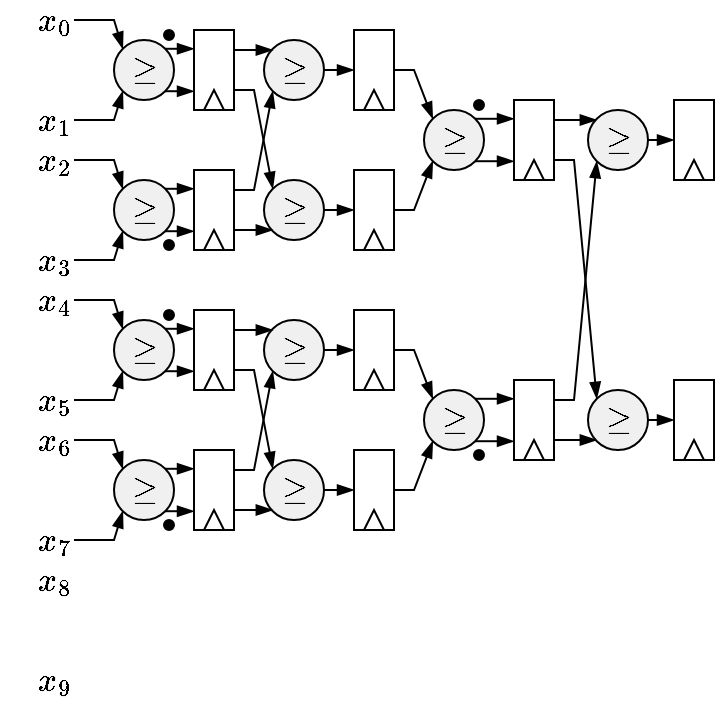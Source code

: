 <mxfile version="26.1.0">
  <diagram name="Page-1" id="U0Z8KqSSLCTxt4Mqr973">
    <mxGraphModel dx="3879" dy="-674" grid="1" gridSize="10" guides="1" tooltips="1" connect="1" arrows="1" fold="1" page="1" pageScale="1" pageWidth="595" pageHeight="842" math="1" shadow="0">
      <root>
        <mxCell id="0" />
        <mxCell id="1" parent="0" />
        <mxCell id="KGnAosmsHzvMM4rvzXJw-76" style="edgeStyle=orthogonalEdgeStyle;rounded=0;orthogonalLoop=1;jettySize=auto;html=1;exitX=1;exitY=1;exitDx=0;exitDy=0;entryX=0;entryY=0.75;entryDx=0;entryDy=0;endArrow=blockThin;endFill=1;" edge="1" parent="1" source="KGnAosmsHzvMM4rvzXJw-1" target="KGnAosmsHzvMM4rvzXJw-39">
          <mxGeometry relative="1" as="geometry" />
        </mxCell>
        <mxCell id="KGnAosmsHzvMM4rvzXJw-77" style="edgeStyle=orthogonalEdgeStyle;rounded=0;orthogonalLoop=1;jettySize=auto;html=1;exitX=1;exitY=0;exitDx=0;exitDy=0;entryX=0;entryY=0.25;entryDx=0;entryDy=0;endArrow=blockThin;endFill=1;" edge="1" parent="1" source="KGnAosmsHzvMM4rvzXJw-1" target="KGnAosmsHzvMM4rvzXJw-39">
          <mxGeometry relative="1" as="geometry" />
        </mxCell>
        <mxCell id="KGnAosmsHzvMM4rvzXJw-1" value="" style="ellipse;whiteSpace=wrap;html=1;aspect=fixed;fillColor=#F0F0F0;" vertex="1" parent="1">
          <mxGeometry x="-3520" y="900" width="30" height="30" as="geometry" />
        </mxCell>
        <mxCell id="KGnAosmsHzvMM4rvzXJw-4" value="&lt;font style=&quot;font-size: 14px;&quot;&gt;$$x_0$$&lt;/font&gt;" style="text;html=1;align=center;verticalAlign=middle;whiteSpace=wrap;rounded=0;" vertex="1" parent="1">
          <mxGeometry x="-3560" y="880" width="20" height="20" as="geometry" />
        </mxCell>
        <mxCell id="KGnAosmsHzvMM4rvzXJw-9" value="&lt;font style=&quot;font-size: 14px;&quot;&gt;$$x_1$$&lt;/font&gt;" style="text;html=1;align=center;verticalAlign=middle;whiteSpace=wrap;rounded=0;" vertex="1" parent="1">
          <mxGeometry x="-3560" y="930" width="20" height="20" as="geometry" />
        </mxCell>
        <mxCell id="KGnAosmsHzvMM4rvzXJw-11" value="" style="endArrow=blockThin;html=1;rounded=0;exitX=1;exitY=0.5;exitDx=0;exitDy=0;entryX=0;entryY=0;entryDx=0;entryDy=0;endFill=1;" edge="1" parent="1" source="KGnAosmsHzvMM4rvzXJw-4" target="KGnAosmsHzvMM4rvzXJw-1">
          <mxGeometry width="50" height="50" relative="1" as="geometry">
            <mxPoint x="-3490" y="910" as="sourcePoint" />
            <mxPoint x="-3440" y="860" as="targetPoint" />
            <Array as="points">
              <mxPoint x="-3520" y="890" />
            </Array>
          </mxGeometry>
        </mxCell>
        <mxCell id="KGnAosmsHzvMM4rvzXJw-12" value="" style="endArrow=blockThin;html=1;rounded=0;entryX=0;entryY=1;entryDx=0;entryDy=0;exitX=1;exitY=0.5;exitDx=0;exitDy=0;endFill=1;" edge="1" parent="1" source="KGnAosmsHzvMM4rvzXJw-9" target="KGnAosmsHzvMM4rvzXJw-1">
          <mxGeometry width="50" height="50" relative="1" as="geometry">
            <mxPoint x="-3550" y="1000" as="sourcePoint" />
            <mxPoint x="-3500" y="950" as="targetPoint" />
            <Array as="points">
              <mxPoint x="-3520" y="940" />
            </Array>
          </mxGeometry>
        </mxCell>
        <mxCell id="KGnAosmsHzvMM4rvzXJw-13" value="&lt;font style=&quot;font-size: 14px;&quot;&gt;$$\geq$$&lt;/font&gt;" style="text;html=1;align=center;verticalAlign=middle;whiteSpace=wrap;rounded=0;" vertex="1" parent="1">
          <mxGeometry x="-3512.5" y="907.5" width="15" height="15" as="geometry" />
        </mxCell>
        <mxCell id="KGnAosmsHzvMM4rvzXJw-33" value="&lt;font style=&quot;font-size: 14px;&quot;&gt;$$x_8$$&lt;/font&gt;" style="text;html=1;align=center;verticalAlign=middle;whiteSpace=wrap;rounded=0;" vertex="1" parent="1">
          <mxGeometry x="-3560" y="1160" width="20" height="20" as="geometry" />
        </mxCell>
        <mxCell id="KGnAosmsHzvMM4rvzXJw-34" value="&lt;font style=&quot;font-size: 14px;&quot;&gt;$$x_9$$&lt;/font&gt;" style="text;html=1;align=center;verticalAlign=middle;whiteSpace=wrap;rounded=0;" vertex="1" parent="1">
          <mxGeometry x="-3560" y="1210" width="20" height="20" as="geometry" />
        </mxCell>
        <mxCell id="KGnAosmsHzvMM4rvzXJw-41" value="" style="group" vertex="1" connectable="0" parent="1">
          <mxGeometry x="-3480" y="895" width="20" height="40" as="geometry" />
        </mxCell>
        <mxCell id="KGnAosmsHzvMM4rvzXJw-39" value="" style="rounded=0;whiteSpace=wrap;html=1;" vertex="1" parent="KGnAosmsHzvMM4rvzXJw-41">
          <mxGeometry width="20" height="40" as="geometry" />
        </mxCell>
        <mxCell id="KGnAosmsHzvMM4rvzXJw-66" value="" style="triangle;whiteSpace=wrap;html=1;rotation=-90;" vertex="1" parent="KGnAosmsHzvMM4rvzXJw-41">
          <mxGeometry x="5" y="30" width="10" height="10" as="geometry" />
        </mxCell>
        <mxCell id="KGnAosmsHzvMM4rvzXJw-113" style="edgeStyle=orthogonalEdgeStyle;rounded=0;orthogonalLoop=1;jettySize=auto;html=1;exitX=1;exitY=0.5;exitDx=0;exitDy=0;entryX=0;entryY=0.5;entryDx=0;entryDy=0;endArrow=blockThin;endFill=1;curved=0;" edge="1" parent="1" source="KGnAosmsHzvMM4rvzXJw-79" target="KGnAosmsHzvMM4rvzXJw-107">
          <mxGeometry relative="1" as="geometry" />
        </mxCell>
        <mxCell id="KGnAosmsHzvMM4rvzXJw-79" value="" style="ellipse;whiteSpace=wrap;html=1;aspect=fixed;fillColor=#F0F0F0;" vertex="1" parent="1">
          <mxGeometry x="-3445" y="900" width="30" height="30" as="geometry" />
        </mxCell>
        <mxCell id="KGnAosmsHzvMM4rvzXJw-80" value="&lt;font style=&quot;font-size: 14px;&quot;&gt;$$\geq$$&lt;/font&gt;" style="text;html=1;align=center;verticalAlign=middle;whiteSpace=wrap;rounded=0;" vertex="1" parent="1">
          <mxGeometry x="-3437.5" y="907.5" width="15" height="15" as="geometry" />
        </mxCell>
        <mxCell id="KGnAosmsHzvMM4rvzXJw-78" style="edgeStyle=orthogonalEdgeStyle;rounded=0;orthogonalLoop=1;jettySize=auto;html=1;exitX=1;exitY=0.25;exitDx=0;exitDy=0;entryX=0;entryY=0;entryDx=0;entryDy=0;endArrow=blockThin;endFill=1;" edge="1" parent="1" source="KGnAosmsHzvMM4rvzXJw-39" target="KGnAosmsHzvMM4rvzXJw-79">
          <mxGeometry relative="1" as="geometry">
            <mxPoint x="-3450" y="905" as="targetPoint" />
          </mxGeometry>
        </mxCell>
        <mxCell id="KGnAosmsHzvMM4rvzXJw-82" style="edgeStyle=orthogonalEdgeStyle;rounded=0;orthogonalLoop=1;jettySize=auto;html=1;exitX=1;exitY=1;exitDx=0;exitDy=0;entryX=0;entryY=0.75;entryDx=0;entryDy=0;endArrow=blockThin;endFill=1;" edge="1" parent="1" source="KGnAosmsHzvMM4rvzXJw-84" target="KGnAosmsHzvMM4rvzXJw-91">
          <mxGeometry relative="1" as="geometry" />
        </mxCell>
        <mxCell id="KGnAosmsHzvMM4rvzXJw-83" style="edgeStyle=orthogonalEdgeStyle;rounded=0;orthogonalLoop=1;jettySize=auto;html=1;exitX=1;exitY=0;exitDx=0;exitDy=0;entryX=0;entryY=0.25;entryDx=0;entryDy=0;endArrow=blockThin;endFill=1;" edge="1" parent="1" source="KGnAosmsHzvMM4rvzXJw-84" target="KGnAosmsHzvMM4rvzXJw-91">
          <mxGeometry relative="1" as="geometry" />
        </mxCell>
        <mxCell id="KGnAosmsHzvMM4rvzXJw-84" value="" style="ellipse;whiteSpace=wrap;html=1;aspect=fixed;fillColor=#F0F0F0;" vertex="1" parent="1">
          <mxGeometry x="-3520" y="970" width="30" height="30" as="geometry" />
        </mxCell>
        <mxCell id="KGnAosmsHzvMM4rvzXJw-85" value="&lt;font style=&quot;font-size: 14px;&quot;&gt;$$x_2$$&lt;/font&gt;" style="text;html=1;align=center;verticalAlign=middle;whiteSpace=wrap;rounded=0;" vertex="1" parent="1">
          <mxGeometry x="-3560" y="950" width="20" height="20" as="geometry" />
        </mxCell>
        <mxCell id="KGnAosmsHzvMM4rvzXJw-86" value="&lt;font style=&quot;font-size: 14px;&quot;&gt;$$x_3$$&lt;/font&gt;" style="text;html=1;align=center;verticalAlign=middle;whiteSpace=wrap;rounded=0;" vertex="1" parent="1">
          <mxGeometry x="-3560" y="1000" width="20" height="20" as="geometry" />
        </mxCell>
        <mxCell id="KGnAosmsHzvMM4rvzXJw-87" value="" style="endArrow=blockThin;html=1;rounded=0;exitX=1;exitY=0.5;exitDx=0;exitDy=0;entryX=0;entryY=0;entryDx=0;entryDy=0;endFill=1;" edge="1" parent="1" source="KGnAosmsHzvMM4rvzXJw-85" target="KGnAosmsHzvMM4rvzXJw-84">
          <mxGeometry width="50" height="50" relative="1" as="geometry">
            <mxPoint x="-3490" y="980" as="sourcePoint" />
            <mxPoint x="-3440" y="930" as="targetPoint" />
            <Array as="points">
              <mxPoint x="-3520" y="960" />
            </Array>
          </mxGeometry>
        </mxCell>
        <mxCell id="KGnAosmsHzvMM4rvzXJw-88" value="" style="endArrow=blockThin;html=1;rounded=0;entryX=0;entryY=1;entryDx=0;entryDy=0;exitX=1;exitY=0.5;exitDx=0;exitDy=0;endFill=1;" edge="1" parent="1" source="KGnAosmsHzvMM4rvzXJw-86" target="KGnAosmsHzvMM4rvzXJw-84">
          <mxGeometry width="50" height="50" relative="1" as="geometry">
            <mxPoint x="-3550" y="1070" as="sourcePoint" />
            <mxPoint x="-3500" y="1020" as="targetPoint" />
            <Array as="points">
              <mxPoint x="-3520" y="1010" />
            </Array>
          </mxGeometry>
        </mxCell>
        <mxCell id="KGnAosmsHzvMM4rvzXJw-89" value="&lt;font style=&quot;font-size: 14px;&quot;&gt;$$\geq$$&lt;/font&gt;" style="text;html=1;align=center;verticalAlign=middle;whiteSpace=wrap;rounded=0;" vertex="1" parent="1">
          <mxGeometry x="-3512.5" y="977.5" width="15" height="15" as="geometry" />
        </mxCell>
        <mxCell id="KGnAosmsHzvMM4rvzXJw-90" value="" style="group" vertex="1" connectable="0" parent="1">
          <mxGeometry x="-3480" y="965" width="20" height="40" as="geometry" />
        </mxCell>
        <mxCell id="KGnAosmsHzvMM4rvzXJw-91" value="" style="rounded=0;whiteSpace=wrap;html=1;" vertex="1" parent="KGnAosmsHzvMM4rvzXJw-90">
          <mxGeometry width="20" height="40" as="geometry" />
        </mxCell>
        <mxCell id="KGnAosmsHzvMM4rvzXJw-92" value="" style="triangle;whiteSpace=wrap;html=1;rotation=-90;" vertex="1" parent="KGnAosmsHzvMM4rvzXJw-90">
          <mxGeometry x="5" y="30" width="10" height="10" as="geometry" />
        </mxCell>
        <mxCell id="KGnAosmsHzvMM4rvzXJw-98" value="" style="endArrow=blockThin;html=1;rounded=0;entryX=0;entryY=1;entryDx=0;entryDy=0;exitX=1;exitY=0.25;exitDx=0;exitDy=0;endFill=1;" edge="1" parent="1" source="KGnAosmsHzvMM4rvzXJw-91" target="KGnAosmsHzvMM4rvzXJw-79">
          <mxGeometry width="50" height="50" relative="1" as="geometry">
            <mxPoint x="-3420" y="990" as="sourcePoint" />
            <mxPoint x="-3370" y="940" as="targetPoint" />
            <Array as="points">
              <mxPoint x="-3450" y="975" />
            </Array>
          </mxGeometry>
        </mxCell>
        <mxCell id="KGnAosmsHzvMM4rvzXJw-114" style="edgeStyle=orthogonalEdgeStyle;rounded=0;orthogonalLoop=1;jettySize=auto;html=1;exitX=1;exitY=0.5;exitDx=0;exitDy=0;entryX=0;entryY=0.5;entryDx=0;entryDy=0;endArrow=blockThin;endFill=1;" edge="1" parent="1" source="KGnAosmsHzvMM4rvzXJw-99" target="KGnAosmsHzvMM4rvzXJw-109">
          <mxGeometry relative="1" as="geometry" />
        </mxCell>
        <mxCell id="KGnAosmsHzvMM4rvzXJw-99" value="" style="ellipse;whiteSpace=wrap;html=1;aspect=fixed;fillColor=#F0F0F0;" vertex="1" parent="1">
          <mxGeometry x="-3445" y="970" width="30" height="30" as="geometry" />
        </mxCell>
        <mxCell id="KGnAosmsHzvMM4rvzXJw-100" value="&lt;font style=&quot;font-size: 14px;&quot;&gt;$$\geq$$&lt;/font&gt;" style="text;html=1;align=center;verticalAlign=middle;whiteSpace=wrap;rounded=0;" vertex="1" parent="1">
          <mxGeometry x="-3437.5" y="977.5" width="15" height="15" as="geometry" />
        </mxCell>
        <mxCell id="KGnAosmsHzvMM4rvzXJw-101" value="" style="endArrow=blockThin;html=1;rounded=0;exitX=1;exitY=0.75;exitDx=0;exitDy=0;entryX=0;entryY=0;entryDx=0;entryDy=0;endFill=1;" edge="1" parent="1" source="KGnAosmsHzvMM4rvzXJw-39" target="KGnAosmsHzvMM4rvzXJw-99">
          <mxGeometry width="50" height="50" relative="1" as="geometry">
            <mxPoint x="-3390" y="970" as="sourcePoint" />
            <mxPoint x="-3340" y="920" as="targetPoint" />
            <Array as="points">
              <mxPoint x="-3450" y="925" />
            </Array>
          </mxGeometry>
        </mxCell>
        <mxCell id="KGnAosmsHzvMM4rvzXJw-102" style="edgeStyle=orthogonalEdgeStyle;rounded=0;orthogonalLoop=1;jettySize=auto;html=1;exitX=1;exitY=0.75;exitDx=0;exitDy=0;entryX=0;entryY=1;entryDx=0;entryDy=0;endArrow=blockThin;endFill=1;" edge="1" parent="1" source="KGnAosmsHzvMM4rvzXJw-91" target="KGnAosmsHzvMM4rvzXJw-99">
          <mxGeometry relative="1" as="geometry" />
        </mxCell>
        <mxCell id="KGnAosmsHzvMM4rvzXJw-104" value="" style="ellipse;whiteSpace=wrap;html=1;aspect=fixed;fillColor=#000000;" vertex="1" parent="1">
          <mxGeometry x="-3495" y="895" width="5" height="5" as="geometry" />
        </mxCell>
        <mxCell id="KGnAosmsHzvMM4rvzXJw-105" value="" style="ellipse;whiteSpace=wrap;html=1;aspect=fixed;fillColor=#000000;" vertex="1" parent="1">
          <mxGeometry x="-3495" y="1000" width="5" height="5" as="geometry" />
        </mxCell>
        <mxCell id="KGnAosmsHzvMM4rvzXJw-107" value="" style="rounded=0;whiteSpace=wrap;html=1;" vertex="1" parent="1">
          <mxGeometry x="-3400" y="895" width="20" height="40" as="geometry" />
        </mxCell>
        <mxCell id="KGnAosmsHzvMM4rvzXJw-108" value="" style="triangle;whiteSpace=wrap;html=1;rotation=-90;" vertex="1" parent="1">
          <mxGeometry x="-3395" y="925" width="10" height="10" as="geometry" />
        </mxCell>
        <mxCell id="KGnAosmsHzvMM4rvzXJw-109" value="" style="rounded=0;whiteSpace=wrap;html=1;" vertex="1" parent="1">
          <mxGeometry x="-3400" y="965" width="20" height="40" as="geometry" />
        </mxCell>
        <mxCell id="KGnAosmsHzvMM4rvzXJw-110" value="" style="triangle;whiteSpace=wrap;html=1;rotation=-90;" vertex="1" parent="1">
          <mxGeometry x="-3395" y="995" width="10" height="10" as="geometry" />
        </mxCell>
        <mxCell id="KGnAosmsHzvMM4rvzXJw-115" style="edgeStyle=orthogonalEdgeStyle;rounded=0;orthogonalLoop=1;jettySize=auto;html=1;exitX=1;exitY=1;exitDx=0;exitDy=0;entryX=0;entryY=0.75;entryDx=0;entryDy=0;endArrow=blockThin;endFill=1;" edge="1" parent="1" source="KGnAosmsHzvMM4rvzXJw-117" target="KGnAosmsHzvMM4rvzXJw-124">
          <mxGeometry relative="1" as="geometry" />
        </mxCell>
        <mxCell id="KGnAosmsHzvMM4rvzXJw-116" style="edgeStyle=orthogonalEdgeStyle;rounded=0;orthogonalLoop=1;jettySize=auto;html=1;exitX=1;exitY=0;exitDx=0;exitDy=0;entryX=0;entryY=0.25;entryDx=0;entryDy=0;endArrow=blockThin;endFill=1;" edge="1" parent="1" source="KGnAosmsHzvMM4rvzXJw-117" target="KGnAosmsHzvMM4rvzXJw-124">
          <mxGeometry relative="1" as="geometry" />
        </mxCell>
        <mxCell id="KGnAosmsHzvMM4rvzXJw-117" value="" style="ellipse;whiteSpace=wrap;html=1;aspect=fixed;fillColor=#F0F0F0;" vertex="1" parent="1">
          <mxGeometry x="-3520" y="1040" width="30" height="30" as="geometry" />
        </mxCell>
        <mxCell id="KGnAosmsHzvMM4rvzXJw-118" value="&lt;font style=&quot;font-size: 14px;&quot;&gt;$$x_4$$&lt;/font&gt;" style="text;html=1;align=center;verticalAlign=middle;whiteSpace=wrap;rounded=0;" vertex="1" parent="1">
          <mxGeometry x="-3560" y="1020" width="20" height="20" as="geometry" />
        </mxCell>
        <mxCell id="KGnAosmsHzvMM4rvzXJw-119" value="&lt;font style=&quot;font-size: 14px;&quot;&gt;$$x_5$$&lt;/font&gt;" style="text;html=1;align=center;verticalAlign=middle;whiteSpace=wrap;rounded=0;" vertex="1" parent="1">
          <mxGeometry x="-3560" y="1070" width="20" height="20" as="geometry" />
        </mxCell>
        <mxCell id="KGnAosmsHzvMM4rvzXJw-120" value="" style="endArrow=blockThin;html=1;rounded=0;exitX=1;exitY=0.5;exitDx=0;exitDy=0;entryX=0;entryY=0;entryDx=0;entryDy=0;endFill=1;" edge="1" parent="1" source="KGnAosmsHzvMM4rvzXJw-118" target="KGnAosmsHzvMM4rvzXJw-117">
          <mxGeometry width="50" height="50" relative="1" as="geometry">
            <mxPoint x="-3490" y="1050" as="sourcePoint" />
            <mxPoint x="-3440" y="1000" as="targetPoint" />
            <Array as="points">
              <mxPoint x="-3520" y="1030" />
            </Array>
          </mxGeometry>
        </mxCell>
        <mxCell id="KGnAosmsHzvMM4rvzXJw-121" value="" style="endArrow=blockThin;html=1;rounded=0;entryX=0;entryY=1;entryDx=0;entryDy=0;exitX=1;exitY=0.5;exitDx=0;exitDy=0;endFill=1;" edge="1" parent="1" source="KGnAosmsHzvMM4rvzXJw-119" target="KGnAosmsHzvMM4rvzXJw-117">
          <mxGeometry width="50" height="50" relative="1" as="geometry">
            <mxPoint x="-3550" y="1140" as="sourcePoint" />
            <mxPoint x="-3500" y="1090" as="targetPoint" />
            <Array as="points">
              <mxPoint x="-3520" y="1080" />
            </Array>
          </mxGeometry>
        </mxCell>
        <mxCell id="KGnAosmsHzvMM4rvzXJw-122" value="&lt;font style=&quot;font-size: 14px;&quot;&gt;$$\geq$$&lt;/font&gt;" style="text;html=1;align=center;verticalAlign=middle;whiteSpace=wrap;rounded=0;" vertex="1" parent="1">
          <mxGeometry x="-3512.5" y="1047.5" width="15" height="15" as="geometry" />
        </mxCell>
        <mxCell id="KGnAosmsHzvMM4rvzXJw-123" value="" style="group" vertex="1" connectable="0" parent="1">
          <mxGeometry x="-3480" y="1035" width="20" height="40" as="geometry" />
        </mxCell>
        <mxCell id="KGnAosmsHzvMM4rvzXJw-124" value="" style="rounded=0;whiteSpace=wrap;html=1;" vertex="1" parent="KGnAosmsHzvMM4rvzXJw-123">
          <mxGeometry width="20" height="40" as="geometry" />
        </mxCell>
        <mxCell id="KGnAosmsHzvMM4rvzXJw-125" value="" style="triangle;whiteSpace=wrap;html=1;rotation=-90;" vertex="1" parent="KGnAosmsHzvMM4rvzXJw-123">
          <mxGeometry x="5" y="30" width="10" height="10" as="geometry" />
        </mxCell>
        <mxCell id="KGnAosmsHzvMM4rvzXJw-126" style="edgeStyle=orthogonalEdgeStyle;rounded=0;orthogonalLoop=1;jettySize=auto;html=1;exitX=1;exitY=0.5;exitDx=0;exitDy=0;entryX=0;entryY=0.5;entryDx=0;entryDy=0;endArrow=blockThin;endFill=1;curved=0;" edge="1" parent="1" source="KGnAosmsHzvMM4rvzXJw-127" target="KGnAosmsHzvMM4rvzXJw-149">
          <mxGeometry relative="1" as="geometry" />
        </mxCell>
        <mxCell id="KGnAosmsHzvMM4rvzXJw-127" value="" style="ellipse;whiteSpace=wrap;html=1;aspect=fixed;fillColor=#F0F0F0;" vertex="1" parent="1">
          <mxGeometry x="-3445" y="1040" width="30" height="30" as="geometry" />
        </mxCell>
        <mxCell id="KGnAosmsHzvMM4rvzXJw-128" value="&lt;font style=&quot;font-size: 14px;&quot;&gt;$$\geq$$&lt;/font&gt;" style="text;html=1;align=center;verticalAlign=middle;whiteSpace=wrap;rounded=0;" vertex="1" parent="1">
          <mxGeometry x="-3437.5" y="1047.5" width="15" height="15" as="geometry" />
        </mxCell>
        <mxCell id="KGnAosmsHzvMM4rvzXJw-129" style="edgeStyle=orthogonalEdgeStyle;rounded=0;orthogonalLoop=1;jettySize=auto;html=1;exitX=1;exitY=0.25;exitDx=0;exitDy=0;entryX=0;entryY=0;entryDx=0;entryDy=0;endArrow=blockThin;endFill=1;" edge="1" parent="1" source="KGnAosmsHzvMM4rvzXJw-124" target="KGnAosmsHzvMM4rvzXJw-127">
          <mxGeometry relative="1" as="geometry">
            <mxPoint x="-3450" y="1045" as="targetPoint" />
          </mxGeometry>
        </mxCell>
        <mxCell id="KGnAosmsHzvMM4rvzXJw-130" style="edgeStyle=orthogonalEdgeStyle;rounded=0;orthogonalLoop=1;jettySize=auto;html=1;exitX=1;exitY=1;exitDx=0;exitDy=0;entryX=0;entryY=0.75;entryDx=0;entryDy=0;endArrow=blockThin;endFill=1;" edge="1" parent="1" source="KGnAosmsHzvMM4rvzXJw-132" target="KGnAosmsHzvMM4rvzXJw-139">
          <mxGeometry relative="1" as="geometry" />
        </mxCell>
        <mxCell id="KGnAosmsHzvMM4rvzXJw-131" style="edgeStyle=orthogonalEdgeStyle;rounded=0;orthogonalLoop=1;jettySize=auto;html=1;exitX=1;exitY=0;exitDx=0;exitDy=0;entryX=0;entryY=0.25;entryDx=0;entryDy=0;endArrow=blockThin;endFill=1;" edge="1" parent="1" source="KGnAosmsHzvMM4rvzXJw-132" target="KGnAosmsHzvMM4rvzXJw-139">
          <mxGeometry relative="1" as="geometry" />
        </mxCell>
        <mxCell id="KGnAosmsHzvMM4rvzXJw-132" value="" style="ellipse;whiteSpace=wrap;html=1;aspect=fixed;fillColor=#F0F0F0;" vertex="1" parent="1">
          <mxGeometry x="-3520" y="1110" width="30" height="30" as="geometry" />
        </mxCell>
        <mxCell id="KGnAosmsHzvMM4rvzXJw-133" value="&lt;font style=&quot;font-size: 14px;&quot;&gt;$$x_6$$&lt;/font&gt;" style="text;html=1;align=center;verticalAlign=middle;whiteSpace=wrap;rounded=0;" vertex="1" parent="1">
          <mxGeometry x="-3560" y="1090" width="20" height="20" as="geometry" />
        </mxCell>
        <mxCell id="KGnAosmsHzvMM4rvzXJw-134" value="&lt;font style=&quot;font-size: 14px;&quot;&gt;$$x_7$$&lt;/font&gt;" style="text;html=1;align=center;verticalAlign=middle;whiteSpace=wrap;rounded=0;" vertex="1" parent="1">
          <mxGeometry x="-3560" y="1140" width="20" height="20" as="geometry" />
        </mxCell>
        <mxCell id="KGnAosmsHzvMM4rvzXJw-135" value="" style="endArrow=blockThin;html=1;rounded=0;exitX=1;exitY=0.5;exitDx=0;exitDy=0;entryX=0;entryY=0;entryDx=0;entryDy=0;endFill=1;" edge="1" parent="1" source="KGnAosmsHzvMM4rvzXJw-133" target="KGnAosmsHzvMM4rvzXJw-132">
          <mxGeometry width="50" height="50" relative="1" as="geometry">
            <mxPoint x="-3490" y="1120" as="sourcePoint" />
            <mxPoint x="-3440" y="1070" as="targetPoint" />
            <Array as="points">
              <mxPoint x="-3520" y="1100" />
            </Array>
          </mxGeometry>
        </mxCell>
        <mxCell id="KGnAosmsHzvMM4rvzXJw-136" value="" style="endArrow=blockThin;html=1;rounded=0;entryX=0;entryY=1;entryDx=0;entryDy=0;exitX=1;exitY=0.5;exitDx=0;exitDy=0;endFill=1;" edge="1" parent="1" source="KGnAosmsHzvMM4rvzXJw-134" target="KGnAosmsHzvMM4rvzXJw-132">
          <mxGeometry width="50" height="50" relative="1" as="geometry">
            <mxPoint x="-3550" y="1210" as="sourcePoint" />
            <mxPoint x="-3500" y="1160" as="targetPoint" />
            <Array as="points">
              <mxPoint x="-3520" y="1150" />
            </Array>
          </mxGeometry>
        </mxCell>
        <mxCell id="KGnAosmsHzvMM4rvzXJw-137" value="&lt;font style=&quot;font-size: 14px;&quot;&gt;$$\geq$$&lt;/font&gt;" style="text;html=1;align=center;verticalAlign=middle;whiteSpace=wrap;rounded=0;" vertex="1" parent="1">
          <mxGeometry x="-3512.5" y="1117.5" width="15" height="15" as="geometry" />
        </mxCell>
        <mxCell id="KGnAosmsHzvMM4rvzXJw-138" value="" style="group" vertex="1" connectable="0" parent="1">
          <mxGeometry x="-3480" y="1105" width="20" height="40" as="geometry" />
        </mxCell>
        <mxCell id="KGnAosmsHzvMM4rvzXJw-139" value="" style="rounded=0;whiteSpace=wrap;html=1;" vertex="1" parent="KGnAosmsHzvMM4rvzXJw-138">
          <mxGeometry width="20" height="40" as="geometry" />
        </mxCell>
        <mxCell id="KGnAosmsHzvMM4rvzXJw-140" value="" style="triangle;whiteSpace=wrap;html=1;rotation=-90;" vertex="1" parent="KGnAosmsHzvMM4rvzXJw-138">
          <mxGeometry x="5" y="30" width="10" height="10" as="geometry" />
        </mxCell>
        <mxCell id="KGnAosmsHzvMM4rvzXJw-141" value="" style="endArrow=blockThin;html=1;rounded=0;entryX=0;entryY=1;entryDx=0;entryDy=0;exitX=1;exitY=0.25;exitDx=0;exitDy=0;endFill=1;" edge="1" parent="1" source="KGnAosmsHzvMM4rvzXJw-139" target="KGnAosmsHzvMM4rvzXJw-127">
          <mxGeometry width="50" height="50" relative="1" as="geometry">
            <mxPoint x="-3420" y="1130" as="sourcePoint" />
            <mxPoint x="-3370" y="1080" as="targetPoint" />
            <Array as="points">
              <mxPoint x="-3450" y="1115" />
            </Array>
          </mxGeometry>
        </mxCell>
        <mxCell id="KGnAosmsHzvMM4rvzXJw-142" style="edgeStyle=orthogonalEdgeStyle;rounded=0;orthogonalLoop=1;jettySize=auto;html=1;exitX=1;exitY=0.5;exitDx=0;exitDy=0;entryX=0;entryY=0.5;entryDx=0;entryDy=0;endArrow=blockThin;endFill=1;" edge="1" parent="1" source="KGnAosmsHzvMM4rvzXJw-143" target="KGnAosmsHzvMM4rvzXJw-151">
          <mxGeometry relative="1" as="geometry" />
        </mxCell>
        <mxCell id="KGnAosmsHzvMM4rvzXJw-143" value="" style="ellipse;whiteSpace=wrap;html=1;aspect=fixed;fillColor=#F0F0F0;" vertex="1" parent="1">
          <mxGeometry x="-3445" y="1110" width="30" height="30" as="geometry" />
        </mxCell>
        <mxCell id="KGnAosmsHzvMM4rvzXJw-144" value="&lt;font style=&quot;font-size: 14px;&quot;&gt;$$\geq$$&lt;/font&gt;" style="text;html=1;align=center;verticalAlign=middle;whiteSpace=wrap;rounded=0;" vertex="1" parent="1">
          <mxGeometry x="-3437.5" y="1117.5" width="15" height="15" as="geometry" />
        </mxCell>
        <mxCell id="KGnAosmsHzvMM4rvzXJw-145" value="" style="endArrow=blockThin;html=1;rounded=0;exitX=1;exitY=0.75;exitDx=0;exitDy=0;entryX=0;entryY=0;entryDx=0;entryDy=0;endFill=1;" edge="1" parent="1" source="KGnAosmsHzvMM4rvzXJw-124" target="KGnAosmsHzvMM4rvzXJw-143">
          <mxGeometry width="50" height="50" relative="1" as="geometry">
            <mxPoint x="-3390" y="1110" as="sourcePoint" />
            <mxPoint x="-3340" y="1060" as="targetPoint" />
            <Array as="points">
              <mxPoint x="-3450" y="1065" />
            </Array>
          </mxGeometry>
        </mxCell>
        <mxCell id="KGnAosmsHzvMM4rvzXJw-146" style="edgeStyle=orthogonalEdgeStyle;rounded=0;orthogonalLoop=1;jettySize=auto;html=1;exitX=1;exitY=0.75;exitDx=0;exitDy=0;entryX=0;entryY=1;entryDx=0;entryDy=0;endArrow=blockThin;endFill=1;" edge="1" parent="1" source="KGnAosmsHzvMM4rvzXJw-139" target="KGnAosmsHzvMM4rvzXJw-143">
          <mxGeometry relative="1" as="geometry" />
        </mxCell>
        <mxCell id="KGnAosmsHzvMM4rvzXJw-147" value="" style="ellipse;whiteSpace=wrap;html=1;aspect=fixed;fillColor=#000000;" vertex="1" parent="1">
          <mxGeometry x="-3495" y="1035" width="5" height="5" as="geometry" />
        </mxCell>
        <mxCell id="KGnAosmsHzvMM4rvzXJw-148" value="" style="ellipse;whiteSpace=wrap;html=1;aspect=fixed;fillColor=#000000;" vertex="1" parent="1">
          <mxGeometry x="-3495" y="1140" width="5" height="5" as="geometry" />
        </mxCell>
        <mxCell id="KGnAosmsHzvMM4rvzXJw-149" value="" style="rounded=0;whiteSpace=wrap;html=1;" vertex="1" parent="1">
          <mxGeometry x="-3400" y="1035" width="20" height="40" as="geometry" />
        </mxCell>
        <mxCell id="KGnAosmsHzvMM4rvzXJw-150" value="" style="triangle;whiteSpace=wrap;html=1;rotation=-90;" vertex="1" parent="1">
          <mxGeometry x="-3395" y="1065" width="10" height="10" as="geometry" />
        </mxCell>
        <mxCell id="KGnAosmsHzvMM4rvzXJw-151" value="" style="rounded=0;whiteSpace=wrap;html=1;" vertex="1" parent="1">
          <mxGeometry x="-3400" y="1105" width="20" height="40" as="geometry" />
        </mxCell>
        <mxCell id="KGnAosmsHzvMM4rvzXJw-152" value="" style="triangle;whiteSpace=wrap;html=1;rotation=-90;" vertex="1" parent="1">
          <mxGeometry x="-3395" y="1135" width="10" height="10" as="geometry" />
        </mxCell>
        <mxCell id="KGnAosmsHzvMM4rvzXJw-165" style="edgeStyle=orthogonalEdgeStyle;rounded=0;orthogonalLoop=1;jettySize=auto;html=1;exitX=1;exitY=0;exitDx=0;exitDy=0;entryX=0;entryY=0.25;entryDx=0;entryDy=0;endArrow=blockThin;endFill=1;" edge="1" parent="1" source="KGnAosmsHzvMM4rvzXJw-153" target="KGnAosmsHzvMM4rvzXJw-163">
          <mxGeometry relative="1" as="geometry" />
        </mxCell>
        <mxCell id="KGnAosmsHzvMM4rvzXJw-166" style="edgeStyle=orthogonalEdgeStyle;rounded=0;orthogonalLoop=1;jettySize=auto;html=1;exitX=1;exitY=1;exitDx=0;exitDy=0;entryX=0;entryY=0.75;entryDx=0;entryDy=0;endArrow=blockThin;endFill=1;" edge="1" parent="1" source="KGnAosmsHzvMM4rvzXJw-153" target="KGnAosmsHzvMM4rvzXJw-163">
          <mxGeometry relative="1" as="geometry" />
        </mxCell>
        <mxCell id="KGnAosmsHzvMM4rvzXJw-153" value="" style="ellipse;whiteSpace=wrap;html=1;aspect=fixed;fillColor=#F0F0F0;" vertex="1" parent="1">
          <mxGeometry x="-3365" y="935" width="30" height="30" as="geometry" />
        </mxCell>
        <mxCell id="KGnAosmsHzvMM4rvzXJw-154" value="&lt;font style=&quot;font-size: 14px;&quot;&gt;$$\geq$$&lt;/font&gt;" style="text;html=1;align=center;verticalAlign=middle;whiteSpace=wrap;rounded=0;" vertex="1" parent="1">
          <mxGeometry x="-3357.5" y="942.5" width="15" height="15" as="geometry" />
        </mxCell>
        <mxCell id="KGnAosmsHzvMM4rvzXJw-171" style="edgeStyle=orthogonalEdgeStyle;rounded=0;orthogonalLoop=1;jettySize=auto;html=1;exitX=1;exitY=0;exitDx=0;exitDy=0;entryX=0;entryY=0.25;entryDx=0;entryDy=0;endArrow=blockThin;endFill=1;" edge="1" parent="1" source="KGnAosmsHzvMM4rvzXJw-155" target="KGnAosmsHzvMM4rvzXJw-169">
          <mxGeometry relative="1" as="geometry" />
        </mxCell>
        <mxCell id="KGnAosmsHzvMM4rvzXJw-172" style="edgeStyle=orthogonalEdgeStyle;rounded=0;orthogonalLoop=1;jettySize=auto;html=1;exitX=1;exitY=1;exitDx=0;exitDy=0;entryX=0;entryY=0.75;entryDx=0;entryDy=0;endArrow=blockThin;endFill=1;" edge="1" parent="1" source="KGnAosmsHzvMM4rvzXJw-155" target="KGnAosmsHzvMM4rvzXJw-169">
          <mxGeometry relative="1" as="geometry" />
        </mxCell>
        <mxCell id="KGnAosmsHzvMM4rvzXJw-155" value="" style="ellipse;whiteSpace=wrap;html=1;aspect=fixed;fillColor=#F0F0F0;" vertex="1" parent="1">
          <mxGeometry x="-3365" y="1075" width="30" height="30" as="geometry" />
        </mxCell>
        <mxCell id="KGnAosmsHzvMM4rvzXJw-156" value="&lt;font style=&quot;font-size: 14px;&quot;&gt;$$\geq$$&lt;/font&gt;" style="text;html=1;align=center;verticalAlign=middle;whiteSpace=wrap;rounded=0;" vertex="1" parent="1">
          <mxGeometry x="-3357.5" y="1082.5" width="15" height="15" as="geometry" />
        </mxCell>
        <mxCell id="KGnAosmsHzvMM4rvzXJw-158" value="" style="endArrow=blockThin;html=1;rounded=0;exitX=1;exitY=0.5;exitDx=0;exitDy=0;entryX=0;entryY=0;entryDx=0;entryDy=0;endFill=1;" edge="1" parent="1" source="KGnAosmsHzvMM4rvzXJw-107" target="KGnAosmsHzvMM4rvzXJw-153">
          <mxGeometry width="50" height="50" relative="1" as="geometry">
            <mxPoint x="-3360" y="950" as="sourcePoint" />
            <mxPoint x="-3310" y="900" as="targetPoint" />
            <Array as="points">
              <mxPoint x="-3370" y="915" />
            </Array>
          </mxGeometry>
        </mxCell>
        <mxCell id="KGnAosmsHzvMM4rvzXJw-159" value="" style="endArrow=blockThin;html=1;rounded=0;exitX=1;exitY=0.5;exitDx=0;exitDy=0;entryX=0;entryY=1;entryDx=0;entryDy=0;endFill=1;" edge="1" parent="1" source="KGnAosmsHzvMM4rvzXJw-109" target="KGnAosmsHzvMM4rvzXJw-153">
          <mxGeometry width="50" height="50" relative="1" as="geometry">
            <mxPoint x="-3330" y="1030" as="sourcePoint" />
            <mxPoint x="-3280" y="980" as="targetPoint" />
            <Array as="points">
              <mxPoint x="-3370" y="985" />
            </Array>
          </mxGeometry>
        </mxCell>
        <mxCell id="KGnAosmsHzvMM4rvzXJw-160" value="" style="endArrow=blockThin;html=1;rounded=0;exitX=1;exitY=0.5;exitDx=0;exitDy=0;entryX=0;entryY=0;entryDx=0;entryDy=0;endFill=1;" edge="1" parent="1" source="KGnAosmsHzvMM4rvzXJw-149" target="KGnAosmsHzvMM4rvzXJw-155">
          <mxGeometry width="50" height="50" relative="1" as="geometry">
            <mxPoint x="-3300" y="1090" as="sourcePoint" />
            <mxPoint x="-3250" y="1040" as="targetPoint" />
            <Array as="points">
              <mxPoint x="-3370" y="1055" />
            </Array>
          </mxGeometry>
        </mxCell>
        <mxCell id="KGnAosmsHzvMM4rvzXJw-161" value="" style="endArrow=blockThin;html=1;rounded=0;exitX=1;exitY=0.5;exitDx=0;exitDy=0;entryX=0;entryY=1;entryDx=0;entryDy=0;endFill=1;" edge="1" parent="1" source="KGnAosmsHzvMM4rvzXJw-151" target="KGnAosmsHzvMM4rvzXJw-155">
          <mxGeometry width="50" height="50" relative="1" as="geometry">
            <mxPoint x="-3330" y="1170" as="sourcePoint" />
            <mxPoint x="-3280" y="1120" as="targetPoint" />
            <Array as="points">
              <mxPoint x="-3370" y="1125" />
            </Array>
          </mxGeometry>
        </mxCell>
        <mxCell id="KGnAosmsHzvMM4rvzXJw-177" style="edgeStyle=orthogonalEdgeStyle;rounded=0;orthogonalLoop=1;jettySize=auto;html=1;exitX=1;exitY=0.25;exitDx=0;exitDy=0;entryX=0;entryY=0;entryDx=0;entryDy=0;endArrow=blockThin;endFill=1;" edge="1" parent="1" source="KGnAosmsHzvMM4rvzXJw-163" target="KGnAosmsHzvMM4rvzXJw-175">
          <mxGeometry relative="1" as="geometry" />
        </mxCell>
        <mxCell id="KGnAosmsHzvMM4rvzXJw-163" value="" style="rounded=0;whiteSpace=wrap;html=1;" vertex="1" parent="1">
          <mxGeometry x="-3320" y="930" width="20" height="40" as="geometry" />
        </mxCell>
        <mxCell id="KGnAosmsHzvMM4rvzXJw-164" value="" style="triangle;whiteSpace=wrap;html=1;rotation=-90;" vertex="1" parent="1">
          <mxGeometry x="-3315" y="960" width="10" height="10" as="geometry" />
        </mxCell>
        <mxCell id="KGnAosmsHzvMM4rvzXJw-183" style="edgeStyle=orthogonalEdgeStyle;rounded=0;orthogonalLoop=1;jettySize=auto;html=1;exitX=1;exitY=0.75;exitDx=0;exitDy=0;entryX=0;entryY=1;entryDx=0;entryDy=0;endArrow=blockThin;endFill=1;" edge="1" parent="1" source="KGnAosmsHzvMM4rvzXJw-169" target="KGnAosmsHzvMM4rvzXJw-181">
          <mxGeometry relative="1" as="geometry" />
        </mxCell>
        <mxCell id="KGnAosmsHzvMM4rvzXJw-169" value="" style="rounded=0;whiteSpace=wrap;html=1;" vertex="1" parent="1">
          <mxGeometry x="-3320" y="1070" width="20" height="40" as="geometry" />
        </mxCell>
        <mxCell id="KGnAosmsHzvMM4rvzXJw-170" value="" style="triangle;whiteSpace=wrap;html=1;rotation=-90;" vertex="1" parent="1">
          <mxGeometry x="-3315" y="1100" width="10" height="10" as="geometry" />
        </mxCell>
        <mxCell id="KGnAosmsHzvMM4rvzXJw-173" value="" style="ellipse;whiteSpace=wrap;html=1;aspect=fixed;fillColor=#000000;" vertex="1" parent="1">
          <mxGeometry x="-3340" y="930" width="5" height="5" as="geometry" />
        </mxCell>
        <mxCell id="KGnAosmsHzvMM4rvzXJw-174" value="" style="ellipse;whiteSpace=wrap;html=1;aspect=fixed;fillColor=#000000;" vertex="1" parent="1">
          <mxGeometry x="-3340" y="1105" width="5" height="5" as="geometry" />
        </mxCell>
        <mxCell id="KGnAosmsHzvMM4rvzXJw-191" style="edgeStyle=orthogonalEdgeStyle;rounded=0;orthogonalLoop=1;jettySize=auto;html=1;exitX=1;exitY=0.5;exitDx=0;exitDy=0;entryX=0;entryY=0.5;entryDx=0;entryDy=0;endArrow=blockThin;endFill=1;" edge="1" parent="1" source="KGnAosmsHzvMM4rvzXJw-175" target="KGnAosmsHzvMM4rvzXJw-187">
          <mxGeometry relative="1" as="geometry" />
        </mxCell>
        <mxCell id="KGnAosmsHzvMM4rvzXJw-175" value="" style="ellipse;whiteSpace=wrap;html=1;aspect=fixed;fillColor=#F0F0F0;" vertex="1" parent="1">
          <mxGeometry x="-3283" y="935" width="30" height="30" as="geometry" />
        </mxCell>
        <mxCell id="KGnAosmsHzvMM4rvzXJw-176" value="&lt;font style=&quot;font-size: 14px;&quot;&gt;$$\geq$$&lt;/font&gt;" style="text;html=1;align=center;verticalAlign=middle;whiteSpace=wrap;rounded=0;" vertex="1" parent="1">
          <mxGeometry x="-3275.5" y="942.5" width="15" height="15" as="geometry" />
        </mxCell>
        <mxCell id="KGnAosmsHzvMM4rvzXJw-178" value="" style="endArrow=blockThin;html=1;rounded=0;exitX=1;exitY=0.25;exitDx=0;exitDy=0;entryX=0;entryY=1;entryDx=0;entryDy=0;endFill=1;" edge="1" parent="1" source="KGnAosmsHzvMM4rvzXJw-169" target="KGnAosmsHzvMM4rvzXJw-175">
          <mxGeometry width="50" height="50" relative="1" as="geometry">
            <mxPoint x="-3270" y="1080" as="sourcePoint" />
            <mxPoint x="-3220" y="1030" as="targetPoint" />
            <Array as="points">
              <mxPoint x="-3290" y="1080" />
            </Array>
          </mxGeometry>
        </mxCell>
        <mxCell id="KGnAosmsHzvMM4rvzXJw-192" style="edgeStyle=orthogonalEdgeStyle;rounded=0;orthogonalLoop=1;jettySize=auto;html=1;exitX=1;exitY=0.5;exitDx=0;exitDy=0;entryX=0;entryY=0.5;entryDx=0;entryDy=0;endArrow=blockThin;endFill=1;" edge="1" parent="1" source="KGnAosmsHzvMM4rvzXJw-181" target="KGnAosmsHzvMM4rvzXJw-189">
          <mxGeometry relative="1" as="geometry" />
        </mxCell>
        <mxCell id="KGnAosmsHzvMM4rvzXJw-181" value="" style="ellipse;whiteSpace=wrap;html=1;aspect=fixed;fillColor=#F0F0F0;" vertex="1" parent="1">
          <mxGeometry x="-3283" y="1075" width="30" height="30" as="geometry" />
        </mxCell>
        <mxCell id="KGnAosmsHzvMM4rvzXJw-182" value="&lt;font style=&quot;font-size: 14px;&quot;&gt;$$\geq$$&lt;/font&gt;" style="text;html=1;align=center;verticalAlign=middle;whiteSpace=wrap;rounded=0;" vertex="1" parent="1">
          <mxGeometry x="-3275.5" y="1082.5" width="15" height="15" as="geometry" />
        </mxCell>
        <mxCell id="KGnAosmsHzvMM4rvzXJw-184" value="" style="endArrow=blockThin;html=1;rounded=0;exitX=1;exitY=0.75;exitDx=0;exitDy=0;entryX=0;entryY=0;entryDx=0;entryDy=0;endFill=1;" edge="1" parent="1" source="KGnAosmsHzvMM4rvzXJw-163" target="KGnAosmsHzvMM4rvzXJw-181">
          <mxGeometry width="50" height="50" relative="1" as="geometry">
            <mxPoint x="-3240" y="1030" as="sourcePoint" />
            <mxPoint x="-3190" y="980" as="targetPoint" />
            <Array as="points">
              <mxPoint x="-3290" y="960" />
            </Array>
          </mxGeometry>
        </mxCell>
        <mxCell id="KGnAosmsHzvMM4rvzXJw-187" value="" style="rounded=0;whiteSpace=wrap;html=1;" vertex="1" parent="1">
          <mxGeometry x="-3240" y="930" width="20" height="40" as="geometry" />
        </mxCell>
        <mxCell id="KGnAosmsHzvMM4rvzXJw-188" value="" style="triangle;whiteSpace=wrap;html=1;rotation=-90;" vertex="1" parent="1">
          <mxGeometry x="-3235" y="960" width="10" height="10" as="geometry" />
        </mxCell>
        <mxCell id="KGnAosmsHzvMM4rvzXJw-189" value="" style="rounded=0;whiteSpace=wrap;html=1;" vertex="1" parent="1">
          <mxGeometry x="-3240" y="1070" width="20" height="40" as="geometry" />
        </mxCell>
        <mxCell id="KGnAosmsHzvMM4rvzXJw-190" value="" style="triangle;whiteSpace=wrap;html=1;rotation=-90;" vertex="1" parent="1">
          <mxGeometry x="-3235" y="1100" width="10" height="10" as="geometry" />
        </mxCell>
      </root>
    </mxGraphModel>
  </diagram>
</mxfile>
